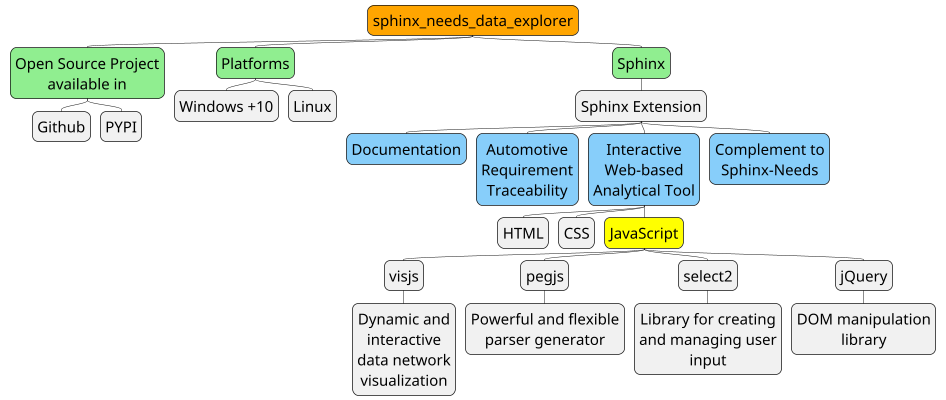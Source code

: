 @startmindmap sphinx_needs_data_explorer

'rankdir=LR nodesep=20

skinparam defaultFontSize 30%
skinparam DefaultTextAlignment center

/'
<style>
  mindmapDiagram {
  Scale 10
  LineColor Black
   node {
    FontName Roboto
    Padding 5
    Margin 15
   ' RoundCorner 11
    LineColor black
    BackgroundColor #cc33cc-#0c33ac
    FontColor white
    LineStyle 0
    LineThickness 1
    DiagonalCorner 50
    MinimumWidth 200
    MaximumWidth 200
  }
</style>
'/

<style>
  mindmapDiagram {
   node {
    'MinimumWidth 100
    MaximumWidth 300
  }
</style>

top to bottom direction
'right to left direction
scale 0.5
!$rootColor="#Orange"

!procedure $mcolor($arg1,$arg2)
<color:blue>[[ $arg1 $arg2 ]]</color>
!endprocedure

*[$rootColor] sphinx_needs_data_explorer
**[#lightgreen] Open Source Project\navailable in
*** Github
*** PYPI
**[#lightgreen] Platforms
*** Windows +10
*** Linux
**[#lightgreen] Sphinx
*** Sphinx Extension
****[#LightSkyBlue] Documentation
****[#LightSkyBlue] Automotive Requirement\nTraceability
****[#LightSkyBlue] Interactive Web-based\nAnalytical Tool
***** HTML
***** CSS
*****[#Yellow] JavaScript
****** visjs
******* Dynamic and interactive\ndata network visualization
****** pegjs
******* Powerful and flexible\nparser generator
****** select2
******* Library for creating\nand managing user input
****** jQuery
******* DOM manipulation library

****[#LightSkyBlue] Complement to Sphinx-Needs

@endmindmap
